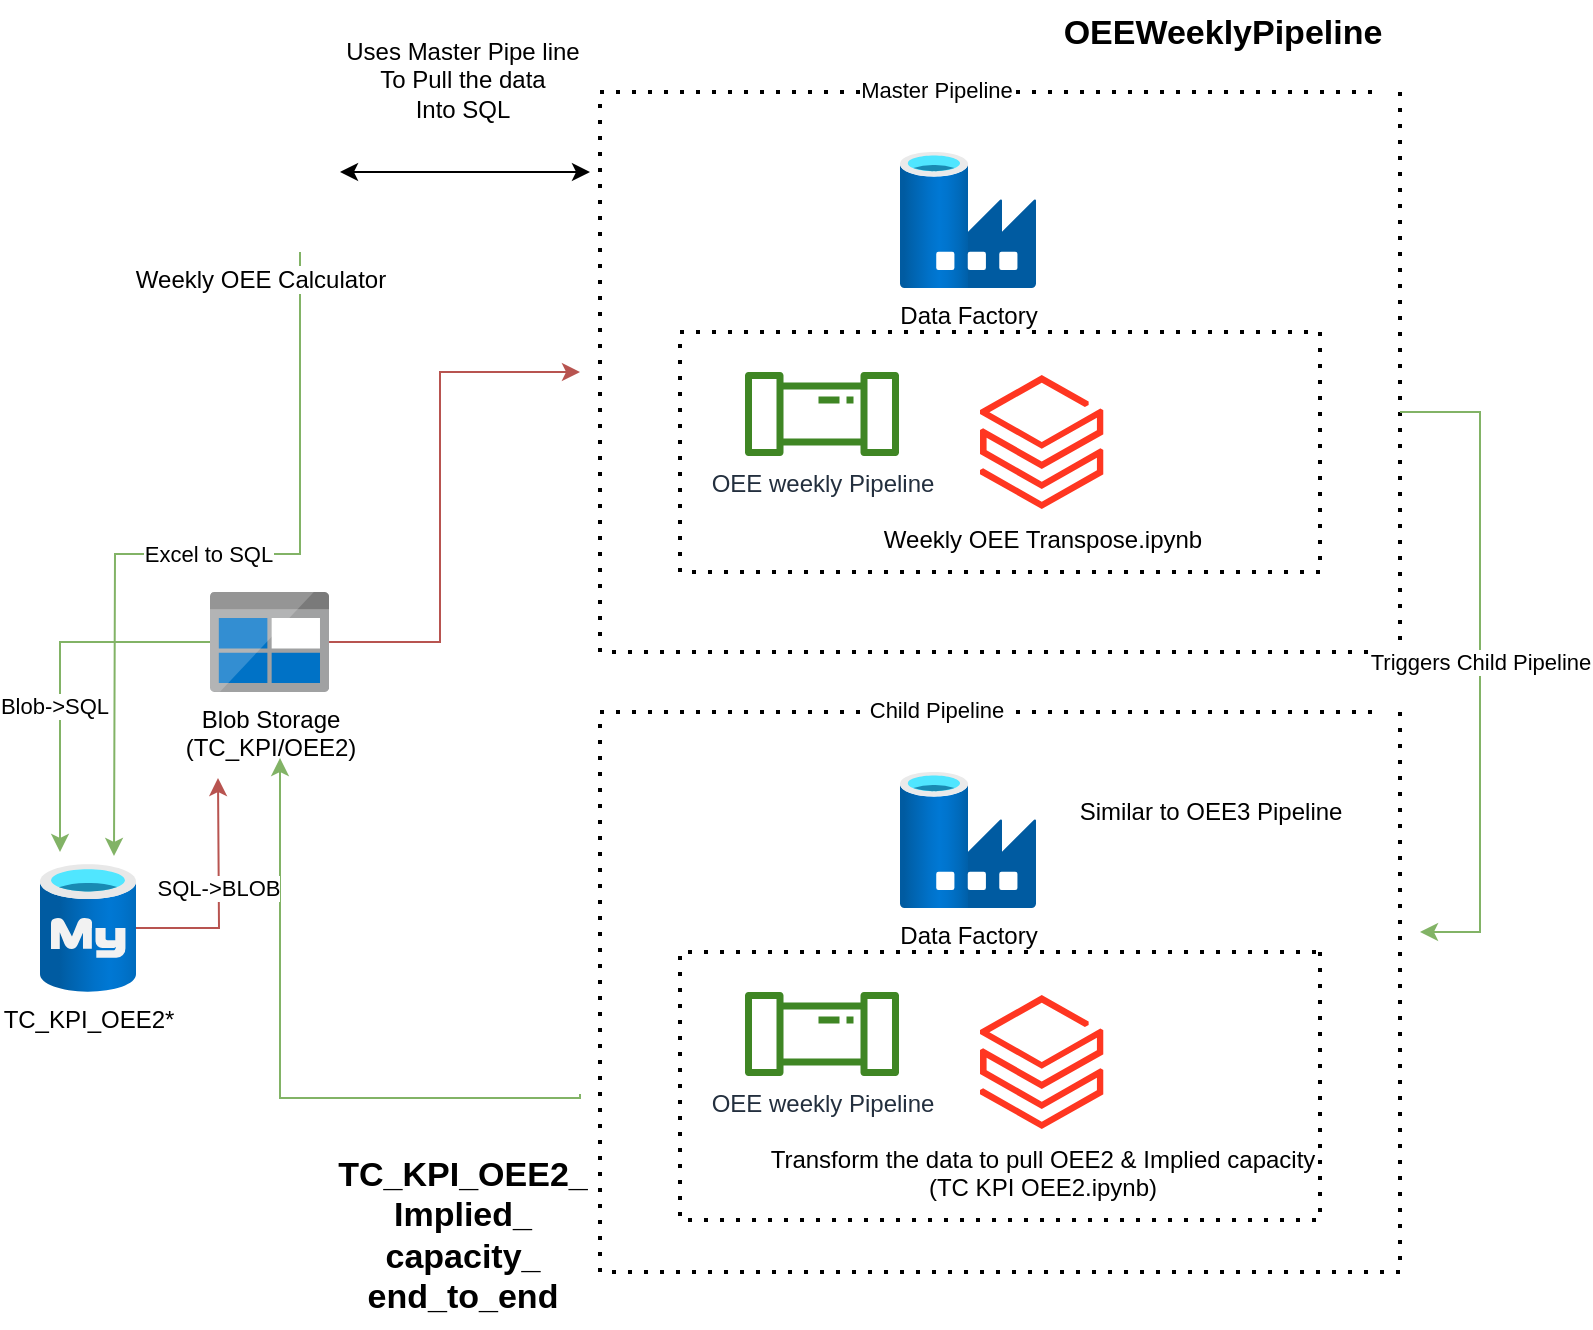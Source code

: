 <mxfile version="20.0.4" type="github">
  <diagram id="WI9T0HZ2pTsCkuznbFz-" name="Page-1">
    <mxGraphModel dx="1203" dy="720" grid="0" gridSize="10" guides="1" tooltips="1" connect="1" arrows="1" fold="1" page="1" pageScale="1" pageWidth="827" pageHeight="1169" math="0" shadow="0">
      <root>
        <mxCell id="0" />
        <mxCell id="1" parent="0" />
        <mxCell id="mC8kgNhdGG92MI_CK5uJ-8" value="Excel to SQL" style="edgeStyle=orthogonalEdgeStyle;rounded=0;orthogonalLoop=1;jettySize=auto;html=1;exitX=0.75;exitY=1;exitDx=0;exitDy=0;fillColor=#d5e8d4;strokeColor=#82b366;" parent="1" source="mC8kgNhdGG92MI_CK5uJ-1" edge="1">
          <mxGeometry relative="1" as="geometry">
            <mxPoint x="77" y="442" as="targetPoint" />
          </mxGeometry>
        </mxCell>
        <mxCell id="mC8kgNhdGG92MI_CK5uJ-1" value="Weekly OEE Calculator" style="shape=image;html=1;verticalAlign=top;verticalLabelPosition=bottom;labelBackgroundColor=#ffffff;imageAspect=0;aspect=fixed;image=https://cdn0.iconfinder.com/data/icons/logos-microsoft-office-365/128/Microsoft_Office-02-128.png" parent="1" vertex="1">
          <mxGeometry x="110" y="60" width="80" height="80" as="geometry" />
        </mxCell>
        <mxCell id="mC8kgNhdGG92MI_CK5uJ-2" value="Data Factory" style="aspect=fixed;html=1;points=[];align=center;image;fontSize=12;image=img/lib/azure2/databases/Data_Factory.svg;" parent="1" vertex="1">
          <mxGeometry x="470" y="90" width="68" height="68" as="geometry" />
        </mxCell>
        <mxCell id="mC8kgNhdGG92MI_CK5uJ-3" value="" style="endArrow=none;dashed=1;html=1;dashPattern=1 3;strokeWidth=2;rounded=0;" parent="1" edge="1">
          <mxGeometry width="50" height="50" relative="1" as="geometry">
            <mxPoint x="680" y="180" as="sourcePoint" />
            <mxPoint x="680" y="180" as="targetPoint" />
            <Array as="points">
              <mxPoint x="680" y="300" />
              <mxPoint x="360" y="300" />
              <mxPoint x="360" y="180" />
            </Array>
          </mxGeometry>
        </mxCell>
        <mxCell id="mC8kgNhdGG92MI_CK5uJ-4" value="OEE weekly Pipeline" style="sketch=0;outlineConnect=0;fontColor=#232F3E;gradientColor=none;fillColor=#3F8624;strokeColor=none;dashed=0;verticalLabelPosition=bottom;verticalAlign=top;align=center;html=1;fontSize=12;fontStyle=0;aspect=fixed;pointerEvents=1;shape=mxgraph.aws4.iot_analytics_pipeline;" parent="1" vertex="1">
          <mxGeometry x="392" y="200" width="78" height="42" as="geometry" />
        </mxCell>
        <mxCell id="mC8kgNhdGG92MI_CK5uJ-5" value="Weekly OEE Transpose.ipynb" style="aspect=fixed;html=1;points=[];align=center;image;fontSize=12;image=img/lib/azure2/analytics/Azure_Databricks.svg;" parent="1" vertex="1">
          <mxGeometry x="510" y="200" width="61.76" height="70" as="geometry" />
        </mxCell>
        <mxCell id="mC8kgNhdGG92MI_CK5uJ-9" style="edgeStyle=orthogonalEdgeStyle;rounded=0;orthogonalLoop=1;jettySize=auto;html=1;fillColor=#f8cecc;strokeColor=#b85450;" parent="1" source="mC8kgNhdGG92MI_CK5uJ-6" edge="1">
          <mxGeometry relative="1" as="geometry">
            <mxPoint x="310" y="200" as="targetPoint" />
            <Array as="points">
              <mxPoint x="240" y="335" />
              <mxPoint x="240" y="200" />
            </Array>
          </mxGeometry>
        </mxCell>
        <mxCell id="mC8kgNhdGG92MI_CK5uJ-27" style="edgeStyle=orthogonalEdgeStyle;rounded=0;orthogonalLoop=1;jettySize=auto;html=1;fillColor=#d5e8d4;strokeColor=#82b366;" parent="1" source="mC8kgNhdGG92MI_CK5uJ-6" edge="1">
          <mxGeometry relative="1" as="geometry">
            <mxPoint x="50" y="440" as="targetPoint" />
            <Array as="points">
              <mxPoint x="50" y="335" />
            </Array>
          </mxGeometry>
        </mxCell>
        <mxCell id="mC8kgNhdGG92MI_CK5uJ-28" value="Blob-&amp;gt;SQL" style="edgeLabel;html=1;align=center;verticalAlign=middle;resizable=0;points=[];" parent="mC8kgNhdGG92MI_CK5uJ-27" vertex="1" connectable="0">
          <mxGeometry x="0.18" y="-3" relative="1" as="geometry">
            <mxPoint y="1" as="offset" />
          </mxGeometry>
        </mxCell>
        <mxCell id="mC8kgNhdGG92MI_CK5uJ-6" value="Blob Storage&lt;br&gt;(TC_KPI/OEE2)" style="sketch=0;aspect=fixed;html=1;points=[];align=center;image;fontSize=12;image=img/lib/mscae/BlobBlock.svg;" parent="1" vertex="1">
          <mxGeometry x="125" y="310" width="59.52" height="50" as="geometry" />
        </mxCell>
        <mxCell id="mC8kgNhdGG92MI_CK5uJ-10" value="" style="endArrow=none;dashed=1;html=1;dashPattern=1 3;strokeWidth=2;rounded=0;" parent="1" edge="1">
          <mxGeometry width="50" height="50" relative="1" as="geometry">
            <mxPoint x="720" y="60" as="sourcePoint" />
            <mxPoint x="710" y="60" as="targetPoint" />
            <Array as="points">
              <mxPoint x="720" y="340" />
              <mxPoint x="320" y="340" />
              <mxPoint x="320" y="60" />
            </Array>
          </mxGeometry>
        </mxCell>
        <mxCell id="mC8kgNhdGG92MI_CK5uJ-13" value="Master Pipeline" style="edgeLabel;html=1;align=center;verticalAlign=middle;resizable=0;points=[];" parent="mC8kgNhdGG92MI_CK5uJ-10" vertex="1" connectable="0">
          <mxGeometry x="0.671" y="1" relative="1" as="geometry">
            <mxPoint as="offset" />
          </mxGeometry>
        </mxCell>
        <mxCell id="mC8kgNhdGG92MI_CK5uJ-14" value="Data Factory" style="aspect=fixed;html=1;points=[];align=center;image;fontSize=12;image=img/lib/azure2/databases/Data_Factory.svg;" parent="1" vertex="1">
          <mxGeometry x="470" y="400" width="68" height="68" as="geometry" />
        </mxCell>
        <mxCell id="mC8kgNhdGG92MI_CK5uJ-15" value="" style="endArrow=none;dashed=1;html=1;dashPattern=1 3;strokeWidth=2;rounded=0;" parent="1" edge="1">
          <mxGeometry width="50" height="50" relative="1" as="geometry">
            <mxPoint x="680" y="490" as="sourcePoint" />
            <mxPoint x="680" y="490" as="targetPoint" />
            <Array as="points">
              <mxPoint x="680" y="624" />
              <mxPoint x="360" y="624" />
              <mxPoint x="360" y="490" />
            </Array>
          </mxGeometry>
        </mxCell>
        <mxCell id="mC8kgNhdGG92MI_CK5uJ-16" value="OEE weekly Pipeline" style="sketch=0;outlineConnect=0;fontColor=#232F3E;gradientColor=none;fillColor=#3F8624;strokeColor=none;dashed=0;verticalLabelPosition=bottom;verticalAlign=top;align=center;html=1;fontSize=12;fontStyle=0;aspect=fixed;pointerEvents=1;shape=mxgraph.aws4.iot_analytics_pipeline;" parent="1" vertex="1">
          <mxGeometry x="392" y="510" width="78" height="42" as="geometry" />
        </mxCell>
        <mxCell id="mC8kgNhdGG92MI_CK5uJ-17" value="Transform the data to pull OEE2 &amp;amp; Implied capacity&lt;br&gt;(TC KPI OEE2.ipynb)" style="aspect=fixed;html=1;points=[];align=center;image;fontSize=12;image=img/lib/azure2/analytics/Azure_Databricks.svg;" parent="1" vertex="1">
          <mxGeometry x="510" y="510" width="61.76" height="70" as="geometry" />
        </mxCell>
        <mxCell id="mC8kgNhdGG92MI_CK5uJ-18" value="" style="endArrow=none;dashed=1;html=1;dashPattern=1 3;strokeWidth=2;rounded=0;" parent="1" edge="1">
          <mxGeometry width="50" height="50" relative="1" as="geometry">
            <mxPoint x="720" y="370" as="sourcePoint" />
            <mxPoint x="710" y="370" as="targetPoint" />
            <Array as="points">
              <mxPoint x="720" y="650" />
              <mxPoint x="320" y="650" />
              <mxPoint x="320" y="370" />
            </Array>
          </mxGeometry>
        </mxCell>
        <mxCell id="mC8kgNhdGG92MI_CK5uJ-19" value="Child Pipeline" style="edgeLabel;html=1;align=center;verticalAlign=middle;resizable=0;points=[];" parent="mC8kgNhdGG92MI_CK5uJ-18" vertex="1" connectable="0">
          <mxGeometry x="0.671" y="1" relative="1" as="geometry">
            <mxPoint as="offset" />
          </mxGeometry>
        </mxCell>
        <mxCell id="mC8kgNhdGG92MI_CK5uJ-20" value="Similar to OEE3 Pipeline" style="text;html=1;align=center;verticalAlign=middle;resizable=0;points=[];autosize=1;strokeColor=none;fillColor=none;" parent="1" vertex="1">
          <mxGeometry x="550" y="410" width="150" height="20" as="geometry" />
        </mxCell>
        <mxCell id="mC8kgNhdGG92MI_CK5uJ-21" value="Triggers Child Pipeline" style="endArrow=classic;html=1;rounded=0;fillColor=#d5e8d4;strokeColor=#82b366;" parent="1" edge="1">
          <mxGeometry width="50" height="50" relative="1" as="geometry">
            <mxPoint x="720" y="220" as="sourcePoint" />
            <mxPoint x="730" y="480" as="targetPoint" />
            <Array as="points">
              <mxPoint x="760" y="220" />
              <mxPoint x="760" y="480" />
            </Array>
          </mxGeometry>
        </mxCell>
        <mxCell id="mC8kgNhdGG92MI_CK5uJ-24" value="" style="edgeStyle=elbowEdgeStyle;elbow=vertical;endArrow=classic;html=1;rounded=0;fillColor=#d5e8d4;strokeColor=#82b366;" parent="1" edge="1">
          <mxGeometry width="50" height="50" relative="1" as="geometry">
            <mxPoint x="310" y="561" as="sourcePoint" />
            <mxPoint x="160" y="393" as="targetPoint" />
            <Array as="points">
              <mxPoint x="240" y="563" />
            </Array>
          </mxGeometry>
        </mxCell>
        <mxCell id="iTQKNOXKRj9Fp9jyD3wY-3" style="edgeStyle=orthogonalEdgeStyle;rounded=0;orthogonalLoop=1;jettySize=auto;html=1;fillColor=#f8cecc;strokeColor=#b85450;" parent="1" source="mC8kgNhdGG92MI_CK5uJ-25" edge="1">
          <mxGeometry relative="1" as="geometry">
            <mxPoint x="129" y="403" as="targetPoint" />
          </mxGeometry>
        </mxCell>
        <mxCell id="iTQKNOXKRj9Fp9jyD3wY-4" value="SQL-&amp;gt;BLOB" style="edgeLabel;html=1;align=center;verticalAlign=middle;resizable=0;points=[];" parent="iTQKNOXKRj9Fp9jyD3wY-3" vertex="1" connectable="0">
          <mxGeometry x="0.066" y="1" relative="1" as="geometry">
            <mxPoint as="offset" />
          </mxGeometry>
        </mxCell>
        <mxCell id="mC8kgNhdGG92MI_CK5uJ-25" value="TC_KPI_OEE2*" style="aspect=fixed;html=1;points=[];align=center;image;fontSize=12;image=img/lib/azure2/databases/Azure_Database_MySQL_Server.svg;" parent="1" vertex="1">
          <mxGeometry x="40" y="446" width="48" height="64" as="geometry" />
        </mxCell>
        <mxCell id="mC8kgNhdGG92MI_CK5uJ-29" value="&lt;span style=&quot;font-size: 17px;&quot;&gt;&lt;b&gt;OEEWeeklyPipeline&lt;/b&gt;&lt;/span&gt;" style="text;html=1;align=center;verticalAlign=middle;resizable=0;points=[];autosize=1;strokeColor=none;fillColor=none;" parent="1" vertex="1">
          <mxGeometry x="542" y="14" width="177" height="33" as="geometry" />
        </mxCell>
        <mxCell id="mC8kgNhdGG92MI_CK5uJ-30" value="&lt;b&gt;&lt;font style=&quot;font-size: 17px;&quot;&gt;TC_KPI_OEE2_&lt;br&gt;Implied_&lt;br&gt;capacity_&lt;br&gt;end_to_end&lt;br&gt;&lt;/font&gt;&lt;/b&gt;" style="text;html=1;align=center;verticalAlign=middle;resizable=0;points=[];autosize=1;strokeColor=none;fillColor=none;" parent="1" vertex="1">
          <mxGeometry x="179" y="585" width="143" height="93" as="geometry" />
        </mxCell>
        <mxCell id="VlN2qjHzs9cj8iECd8sd-1" value="" style="endArrow=classic;startArrow=classic;html=1;rounded=0;exitX=1;exitY=0.5;exitDx=0;exitDy=0;" parent="1" source="mC8kgNhdGG92MI_CK5uJ-1" edge="1">
          <mxGeometry width="50" height="50" relative="1" as="geometry">
            <mxPoint x="233" y="131" as="sourcePoint" />
            <mxPoint x="315" y="100" as="targetPoint" />
          </mxGeometry>
        </mxCell>
        <mxCell id="VlN2qjHzs9cj8iECd8sd-2" value="Uses Master Pipe line&lt;br&gt;To Pull the data&lt;br&gt;Into SQL" style="text;html=1;align=center;verticalAlign=middle;resizable=0;points=[];autosize=1;strokeColor=none;fillColor=none;" parent="1" vertex="1">
          <mxGeometry x="187" y="31" width="127" height="46" as="geometry" />
        </mxCell>
      </root>
    </mxGraphModel>
  </diagram>
</mxfile>
